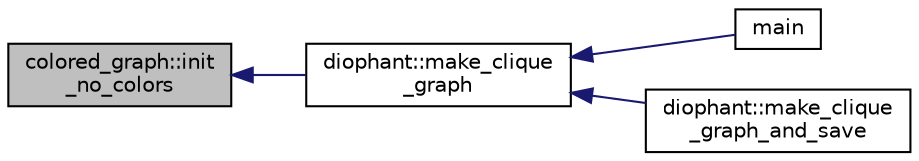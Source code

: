 digraph "colored_graph::init_no_colors"
{
  edge [fontname="Helvetica",fontsize="10",labelfontname="Helvetica",labelfontsize="10"];
  node [fontname="Helvetica",fontsize="10",shape=record];
  rankdir="LR";
  Node435 [label="colored_graph::init\l_no_colors",height=0.2,width=0.4,color="black", fillcolor="grey75", style="filled", fontcolor="black"];
  Node435 -> Node436 [dir="back",color="midnightblue",fontsize="10",style="solid",fontname="Helvetica"];
  Node436 [label="diophant::make_clique\l_graph",height=0.2,width=0.4,color="black", fillcolor="white", style="filled",URL="$d7/d9c/classdiophant.html#a09b75f31505294ebafb566e07bd23cdd"];
  Node436 -> Node437 [dir="back",color="midnightblue",fontsize="10",style="solid",fontname="Helvetica"];
  Node437 [label="main",height=0.2,width=0.4,color="black", fillcolor="white", style="filled",URL="$dc/dbc/solve__diophant_8_c.html#a3c04138a5bfe5d72780bb7e82a18e627"];
  Node436 -> Node438 [dir="back",color="midnightblue",fontsize="10",style="solid",fontname="Helvetica"];
  Node438 [label="diophant::make_clique\l_graph_and_save",height=0.2,width=0.4,color="black", fillcolor="white", style="filled",URL="$d7/d9c/classdiophant.html#aaab296e7a22b31dff0a5b06fdaff9002"];
}

